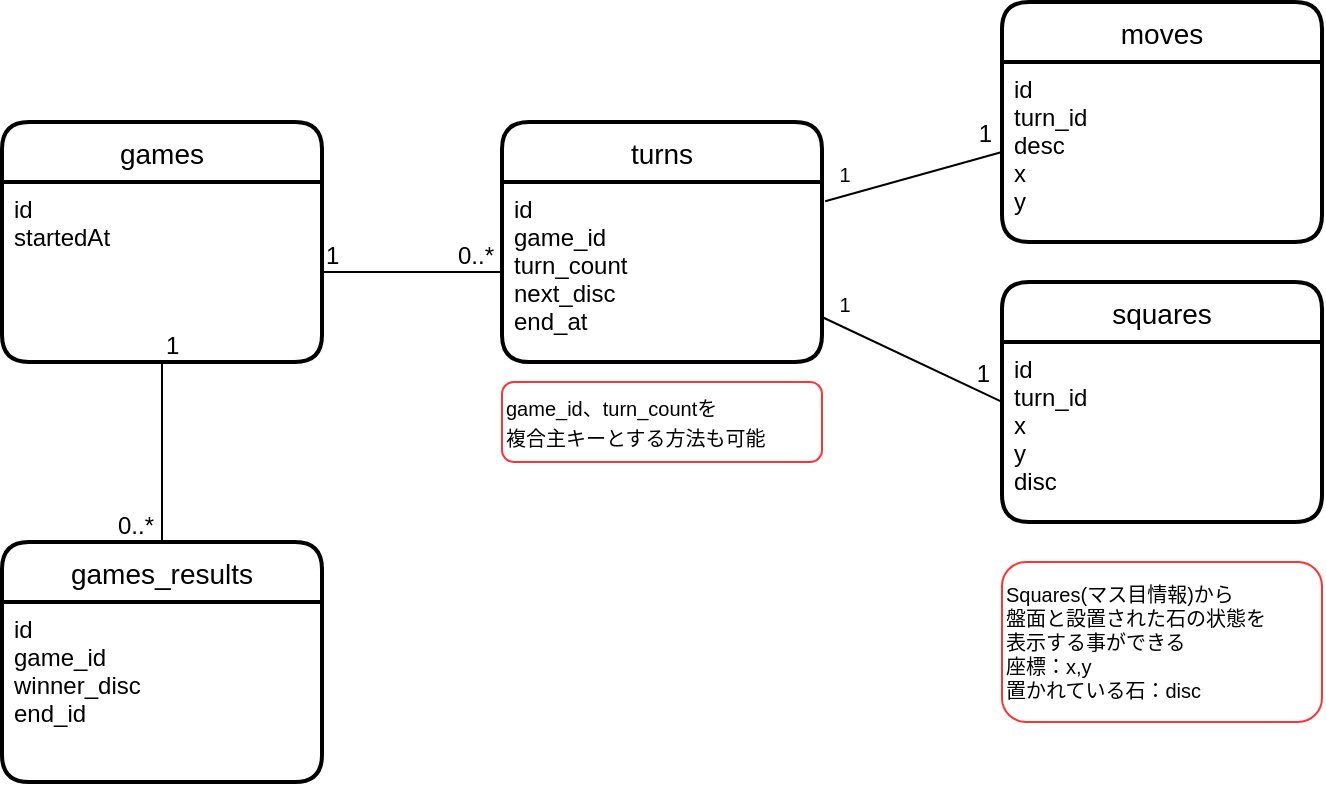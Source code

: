 <mxfile>
    <diagram id="CTnMRLxU0SED6D7M42aX" name="ページ1">
        <mxGraphModel dx="1060" dy="566" grid="1" gridSize="10" guides="1" tooltips="1" connect="1" arrows="1" fold="1" page="1" pageScale="1" pageWidth="827" pageHeight="1169" math="0" shadow="0">
            <root>
                <mxCell id="0"/>
                <mxCell id="1" parent="0"/>
                <mxCell id="2" value="games" style="swimlane;childLayout=stackLayout;horizontal=1;startSize=30;horizontalStack=0;rounded=1;fontSize=14;fontStyle=0;strokeWidth=2;resizeParent=0;resizeLast=1;shadow=0;dashed=0;align=center;" parent="1" vertex="1">
                    <mxGeometry x="30" y="140" width="160" height="120" as="geometry"/>
                </mxCell>
                <mxCell id="3" value="id&#10;startedAt" style="align=left;strokeColor=none;fillColor=none;spacingLeft=4;fontSize=12;verticalAlign=top;resizable=0;rotatable=0;part=1;" parent="2" vertex="1">
                    <mxGeometry y="30" width="160" height="90" as="geometry"/>
                </mxCell>
                <mxCell id="4" value="turns" style="swimlane;childLayout=stackLayout;horizontal=1;startSize=30;horizontalStack=0;rounded=1;fontSize=14;fontStyle=0;strokeWidth=2;resizeParent=0;resizeLast=1;shadow=0;dashed=0;align=center;" parent="1" vertex="1">
                    <mxGeometry x="280" y="140" width="160" height="120" as="geometry"/>
                </mxCell>
                <mxCell id="6" style="edgeStyle=none;html=1;" parent="4" source="5" target="4" edge="1">
                    <mxGeometry relative="1" as="geometry"/>
                </mxCell>
                <mxCell id="5" value="id&#10;game_id&#10;turn_count&#10;next_disc&#10;end_at" style="align=left;strokeColor=none;fillColor=none;spacingLeft=4;fontSize=12;verticalAlign=top;resizable=0;rotatable=0;part=1;" parent="4" vertex="1">
                    <mxGeometry y="30" width="160" height="90" as="geometry"/>
                </mxCell>
                <mxCell id="10" value="moves" style="swimlane;childLayout=stackLayout;horizontal=1;startSize=30;horizontalStack=0;rounded=1;fontSize=14;fontStyle=0;strokeWidth=2;resizeParent=0;resizeLast=1;shadow=0;dashed=0;align=center;" parent="1" vertex="1">
                    <mxGeometry x="530" y="80" width="160" height="120" as="geometry"/>
                </mxCell>
                <mxCell id="11" style="edgeStyle=none;html=1;" parent="10" source="12" target="10" edge="1">
                    <mxGeometry relative="1" as="geometry"/>
                </mxCell>
                <mxCell id="12" value="id&#10;turn_id&#10;desc&#10;x&#10;y" style="align=left;strokeColor=none;fillColor=none;spacingLeft=4;fontSize=12;verticalAlign=top;resizable=0;rotatable=0;part=1;" parent="10" vertex="1">
                    <mxGeometry y="30" width="160" height="90" as="geometry"/>
                </mxCell>
                <mxCell id="18" value="" style="endArrow=none;html=1;rounded=0;exitX=1;exitY=0.5;exitDx=0;exitDy=0;entryX=0;entryY=0.5;entryDx=0;entryDy=0;" parent="1" source="3" target="5" edge="1">
                    <mxGeometry relative="1" as="geometry">
                        <mxPoint x="190" y="210" as="sourcePoint"/>
                        <mxPoint x="280" y="210" as="targetPoint"/>
                    </mxGeometry>
                </mxCell>
                <mxCell id="19" value="1" style="resizable=0;html=1;align=left;verticalAlign=bottom;" parent="18" connectable="0" vertex="1">
                    <mxGeometry x="-1" relative="1" as="geometry"/>
                </mxCell>
                <mxCell id="20" value="0..*" style="resizable=0;html=1;align=right;verticalAlign=bottom;" parent="18" connectable="0" vertex="1">
                    <mxGeometry x="1" relative="1" as="geometry">
                        <mxPoint x="-4" as="offset"/>
                    </mxGeometry>
                </mxCell>
                <mxCell id="21" value="" style="endArrow=none;html=1;rounded=0;exitX=1.01;exitY=0.107;exitDx=0;exitDy=0;entryX=0;entryY=0.5;entryDx=0;entryDy=0;exitPerimeter=0;" parent="1" source="5" target="12" edge="1">
                    <mxGeometry relative="1" as="geometry">
                        <mxPoint x="440" y="110" as="sourcePoint"/>
                        <mxPoint x="530" y="110" as="targetPoint"/>
                    </mxGeometry>
                </mxCell>
                <mxCell id="23" value="1" style="resizable=0;html=1;align=right;verticalAlign=bottom;" parent="21" connectable="0" vertex="1">
                    <mxGeometry x="1" relative="1" as="geometry">
                        <mxPoint x="-5" as="offset"/>
                    </mxGeometry>
                </mxCell>
                <mxCell id="26" value="1" style="edgeLabel;html=1;align=center;verticalAlign=middle;resizable=0;points=[];fontSize=10;" parent="21" vertex="1" connectable="0">
                    <mxGeometry x="-0.784" y="2" relative="1" as="geometry">
                        <mxPoint y="-9" as="offset"/>
                    </mxGeometry>
                </mxCell>
                <mxCell id="25" value="&lt;span&gt;&lt;font style=&quot;font-size: 10px&quot;&gt;game_id、&lt;/font&gt;&lt;/span&gt;&lt;span&gt;&lt;font style=&quot;font-size: 10px&quot;&gt;turn_countを&lt;br&gt;複合主キーとする方法も可能&lt;/font&gt;&lt;br&gt;&lt;/span&gt;" style="rounded=1;whiteSpace=wrap;html=1;align=left;strokeColor=#FF3333;" parent="1" vertex="1">
                    <mxGeometry x="280" y="270" width="160" height="40" as="geometry"/>
                </mxCell>
                <mxCell id="27" value="squares" style="swimlane;childLayout=stackLayout;horizontal=1;startSize=30;horizontalStack=0;rounded=1;fontSize=14;fontStyle=0;strokeWidth=2;resizeParent=0;resizeLast=1;shadow=0;dashed=0;align=center;" parent="1" vertex="1">
                    <mxGeometry x="530" y="220" width="160" height="120" as="geometry"/>
                </mxCell>
                <mxCell id="28" style="edgeStyle=none;html=1;" parent="27" source="29" target="27" edge="1">
                    <mxGeometry relative="1" as="geometry"/>
                </mxCell>
                <mxCell id="29" value="id&#10;turn_id&#10;x&#10;y&#10;disc" style="align=left;strokeColor=none;fillColor=none;spacingLeft=4;fontSize=12;verticalAlign=top;resizable=0;rotatable=0;part=1;" parent="27" vertex="1">
                    <mxGeometry y="30" width="160" height="90" as="geometry"/>
                </mxCell>
                <mxCell id="31" value="" style="endArrow=none;html=1;rounded=0;exitX=1;exitY=0.75;exitDx=0;exitDy=0;entryX=0;entryY=0.333;entryDx=0;entryDy=0;entryPerimeter=0;" parent="1" source="5" target="29" edge="1">
                    <mxGeometry relative="1" as="geometry">
                        <mxPoint x="440" y="230" as="sourcePoint"/>
                        <mxPoint x="530" y="125" as="targetPoint"/>
                    </mxGeometry>
                </mxCell>
                <mxCell id="32" value="1" style="resizable=0;html=1;align=right;verticalAlign=bottom;" parent="31" connectable="0" vertex="1">
                    <mxGeometry x="1" relative="1" as="geometry">
                        <mxPoint x="-5" y="-5" as="offset"/>
                    </mxGeometry>
                </mxCell>
                <mxCell id="33" value="1" style="edgeLabel;html=1;align=center;verticalAlign=middle;resizable=0;points=[];fontSize=10;" parent="31" vertex="1" connectable="0">
                    <mxGeometry x="-0.784" y="2" relative="1" as="geometry">
                        <mxPoint y="-9" as="offset"/>
                    </mxGeometry>
                </mxCell>
                <mxCell id="35" value="games_results" style="swimlane;childLayout=stackLayout;horizontal=1;startSize=30;horizontalStack=0;rounded=1;fontSize=14;fontStyle=0;strokeWidth=2;resizeParent=0;resizeLast=1;shadow=0;dashed=0;align=center;" parent="1" vertex="1">
                    <mxGeometry x="30" y="350" width="160" height="120" as="geometry"/>
                </mxCell>
                <mxCell id="36" value="id&#10;game_id&#10;winner_disc&#10;end_id" style="align=left;strokeColor=none;fillColor=none;spacingLeft=4;fontSize=12;verticalAlign=top;resizable=0;rotatable=0;part=1;" parent="35" vertex="1">
                    <mxGeometry y="30" width="160" height="90" as="geometry"/>
                </mxCell>
                <mxCell id="37" value="" style="endArrow=none;html=1;rounded=0;exitX=0.5;exitY=1;exitDx=0;exitDy=0;entryX=0.5;entryY=0;entryDx=0;entryDy=0;" parent="1" source="3" target="35" edge="1">
                    <mxGeometry relative="1" as="geometry">
                        <mxPoint x="200" y="225" as="sourcePoint"/>
                        <mxPoint x="290" y="225" as="targetPoint"/>
                    </mxGeometry>
                </mxCell>
                <mxCell id="38" value="1" style="resizable=0;html=1;align=left;verticalAlign=bottom;" parent="37" connectable="0" vertex="1">
                    <mxGeometry x="-1" relative="1" as="geometry"/>
                </mxCell>
                <mxCell id="39" value="0..*" style="resizable=0;html=1;align=right;verticalAlign=bottom;" parent="37" connectable="0" vertex="1">
                    <mxGeometry x="1" relative="1" as="geometry">
                        <mxPoint x="-4" as="offset"/>
                    </mxGeometry>
                </mxCell>
                <mxCell id="41" value="Squares(マス目情報)から&lt;br&gt;盤面と設置された石の状態を&lt;br&gt;表示する事ができる&lt;br&gt;座標：x,y&lt;br&gt;置かれている石：disc" style="rounded=1;whiteSpace=wrap;html=1;fontSize=10;strokeColor=#FF3333;align=left;" parent="1" vertex="1">
                    <mxGeometry x="530" y="360" width="160" height="80" as="geometry"/>
                </mxCell>
            </root>
        </mxGraphModel>
    </diagram>
</mxfile>
